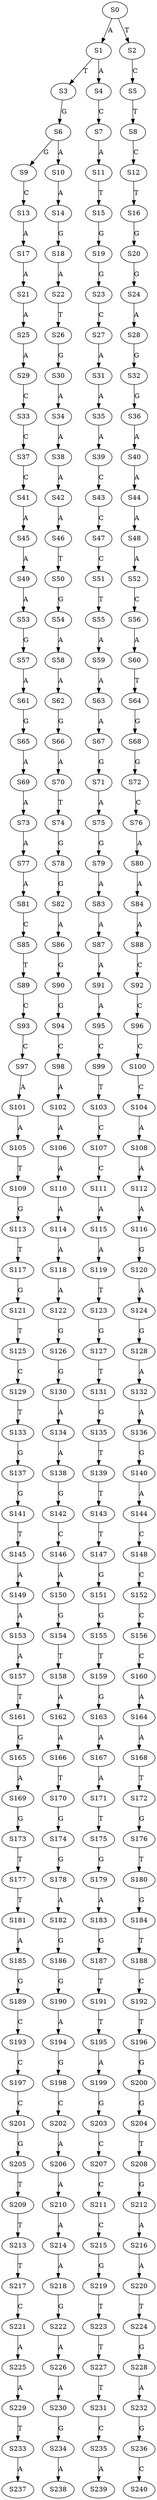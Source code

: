 strict digraph  {
	S0 -> S1 [ label = A ];
	S0 -> S2 [ label = T ];
	S1 -> S3 [ label = T ];
	S1 -> S4 [ label = A ];
	S2 -> S5 [ label = C ];
	S3 -> S6 [ label = G ];
	S4 -> S7 [ label = C ];
	S5 -> S8 [ label = T ];
	S6 -> S9 [ label = G ];
	S6 -> S10 [ label = A ];
	S7 -> S11 [ label = A ];
	S8 -> S12 [ label = C ];
	S9 -> S13 [ label = C ];
	S10 -> S14 [ label = A ];
	S11 -> S15 [ label = T ];
	S12 -> S16 [ label = T ];
	S13 -> S17 [ label = A ];
	S14 -> S18 [ label = G ];
	S15 -> S19 [ label = G ];
	S16 -> S20 [ label = G ];
	S17 -> S21 [ label = A ];
	S18 -> S22 [ label = A ];
	S19 -> S23 [ label = G ];
	S20 -> S24 [ label = G ];
	S21 -> S25 [ label = A ];
	S22 -> S26 [ label = T ];
	S23 -> S27 [ label = C ];
	S24 -> S28 [ label = A ];
	S25 -> S29 [ label = A ];
	S26 -> S30 [ label = G ];
	S27 -> S31 [ label = A ];
	S28 -> S32 [ label = G ];
	S29 -> S33 [ label = C ];
	S30 -> S34 [ label = A ];
	S31 -> S35 [ label = A ];
	S32 -> S36 [ label = G ];
	S33 -> S37 [ label = C ];
	S34 -> S38 [ label = A ];
	S35 -> S39 [ label = A ];
	S36 -> S40 [ label = A ];
	S37 -> S41 [ label = C ];
	S38 -> S42 [ label = A ];
	S39 -> S43 [ label = C ];
	S40 -> S44 [ label = A ];
	S41 -> S45 [ label = A ];
	S42 -> S46 [ label = A ];
	S43 -> S47 [ label = C ];
	S44 -> S48 [ label = A ];
	S45 -> S49 [ label = A ];
	S46 -> S50 [ label = T ];
	S47 -> S51 [ label = C ];
	S48 -> S52 [ label = A ];
	S49 -> S53 [ label = A ];
	S50 -> S54 [ label = G ];
	S51 -> S55 [ label = T ];
	S52 -> S56 [ label = C ];
	S53 -> S57 [ label = G ];
	S54 -> S58 [ label = A ];
	S55 -> S59 [ label = A ];
	S56 -> S60 [ label = A ];
	S57 -> S61 [ label = A ];
	S58 -> S62 [ label = A ];
	S59 -> S63 [ label = A ];
	S60 -> S64 [ label = T ];
	S61 -> S65 [ label = G ];
	S62 -> S66 [ label = G ];
	S63 -> S67 [ label = A ];
	S64 -> S68 [ label = G ];
	S65 -> S69 [ label = A ];
	S66 -> S70 [ label = A ];
	S67 -> S71 [ label = G ];
	S68 -> S72 [ label = G ];
	S69 -> S73 [ label = A ];
	S70 -> S74 [ label = T ];
	S71 -> S75 [ label = A ];
	S72 -> S76 [ label = C ];
	S73 -> S77 [ label = A ];
	S74 -> S78 [ label = G ];
	S75 -> S79 [ label = G ];
	S76 -> S80 [ label = A ];
	S77 -> S81 [ label = A ];
	S78 -> S82 [ label = G ];
	S79 -> S83 [ label = A ];
	S80 -> S84 [ label = A ];
	S81 -> S85 [ label = C ];
	S82 -> S86 [ label = A ];
	S83 -> S87 [ label = A ];
	S84 -> S88 [ label = A ];
	S85 -> S89 [ label = T ];
	S86 -> S90 [ label = G ];
	S87 -> S91 [ label = A ];
	S88 -> S92 [ label = C ];
	S89 -> S93 [ label = C ];
	S90 -> S94 [ label = G ];
	S91 -> S95 [ label = A ];
	S92 -> S96 [ label = C ];
	S93 -> S97 [ label = C ];
	S94 -> S98 [ label = C ];
	S95 -> S99 [ label = C ];
	S96 -> S100 [ label = C ];
	S97 -> S101 [ label = A ];
	S98 -> S102 [ label = A ];
	S99 -> S103 [ label = T ];
	S100 -> S104 [ label = C ];
	S101 -> S105 [ label = A ];
	S102 -> S106 [ label = A ];
	S103 -> S107 [ label = C ];
	S104 -> S108 [ label = A ];
	S105 -> S109 [ label = T ];
	S106 -> S110 [ label = A ];
	S107 -> S111 [ label = C ];
	S108 -> S112 [ label = A ];
	S109 -> S113 [ label = G ];
	S110 -> S114 [ label = A ];
	S111 -> S115 [ label = A ];
	S112 -> S116 [ label = A ];
	S113 -> S117 [ label = T ];
	S114 -> S118 [ label = A ];
	S115 -> S119 [ label = A ];
	S116 -> S120 [ label = G ];
	S117 -> S121 [ label = G ];
	S118 -> S122 [ label = A ];
	S119 -> S123 [ label = T ];
	S120 -> S124 [ label = A ];
	S121 -> S125 [ label = T ];
	S122 -> S126 [ label = G ];
	S123 -> S127 [ label = G ];
	S124 -> S128 [ label = G ];
	S125 -> S129 [ label = C ];
	S126 -> S130 [ label = G ];
	S127 -> S131 [ label = T ];
	S128 -> S132 [ label = A ];
	S129 -> S133 [ label = T ];
	S130 -> S134 [ label = A ];
	S131 -> S135 [ label = G ];
	S132 -> S136 [ label = A ];
	S133 -> S137 [ label = G ];
	S134 -> S138 [ label = A ];
	S135 -> S139 [ label = T ];
	S136 -> S140 [ label = G ];
	S137 -> S141 [ label = G ];
	S138 -> S142 [ label = G ];
	S139 -> S143 [ label = T ];
	S140 -> S144 [ label = A ];
	S141 -> S145 [ label = T ];
	S142 -> S146 [ label = C ];
	S143 -> S147 [ label = T ];
	S144 -> S148 [ label = C ];
	S145 -> S149 [ label = A ];
	S146 -> S150 [ label = A ];
	S147 -> S151 [ label = G ];
	S148 -> S152 [ label = C ];
	S149 -> S153 [ label = A ];
	S150 -> S154 [ label = G ];
	S151 -> S155 [ label = G ];
	S152 -> S156 [ label = C ];
	S153 -> S157 [ label = A ];
	S154 -> S158 [ label = T ];
	S155 -> S159 [ label = T ];
	S156 -> S160 [ label = C ];
	S157 -> S161 [ label = T ];
	S158 -> S162 [ label = A ];
	S159 -> S163 [ label = G ];
	S160 -> S164 [ label = A ];
	S161 -> S165 [ label = G ];
	S162 -> S166 [ label = A ];
	S163 -> S167 [ label = A ];
	S164 -> S168 [ label = A ];
	S165 -> S169 [ label = A ];
	S166 -> S170 [ label = T ];
	S167 -> S171 [ label = A ];
	S168 -> S172 [ label = T ];
	S169 -> S173 [ label = G ];
	S170 -> S174 [ label = G ];
	S171 -> S175 [ label = T ];
	S172 -> S176 [ label = G ];
	S173 -> S177 [ label = T ];
	S174 -> S178 [ label = G ];
	S175 -> S179 [ label = G ];
	S176 -> S180 [ label = T ];
	S177 -> S181 [ label = T ];
	S178 -> S182 [ label = A ];
	S179 -> S183 [ label = A ];
	S180 -> S184 [ label = G ];
	S181 -> S185 [ label = A ];
	S182 -> S186 [ label = G ];
	S183 -> S187 [ label = G ];
	S184 -> S188 [ label = T ];
	S185 -> S189 [ label = G ];
	S186 -> S190 [ label = G ];
	S187 -> S191 [ label = T ];
	S188 -> S192 [ label = C ];
	S189 -> S193 [ label = C ];
	S190 -> S194 [ label = A ];
	S191 -> S195 [ label = T ];
	S192 -> S196 [ label = T ];
	S193 -> S197 [ label = C ];
	S194 -> S198 [ label = G ];
	S195 -> S199 [ label = A ];
	S196 -> S200 [ label = G ];
	S197 -> S201 [ label = C ];
	S198 -> S202 [ label = C ];
	S199 -> S203 [ label = G ];
	S200 -> S204 [ label = G ];
	S201 -> S205 [ label = G ];
	S202 -> S206 [ label = A ];
	S203 -> S207 [ label = C ];
	S204 -> S208 [ label = T ];
	S205 -> S209 [ label = T ];
	S206 -> S210 [ label = A ];
	S207 -> S211 [ label = C ];
	S208 -> S212 [ label = G ];
	S209 -> S213 [ label = T ];
	S210 -> S214 [ label = A ];
	S211 -> S215 [ label = C ];
	S212 -> S216 [ label = A ];
	S213 -> S217 [ label = T ];
	S214 -> S218 [ label = A ];
	S215 -> S219 [ label = G ];
	S216 -> S220 [ label = A ];
	S217 -> S221 [ label = C ];
	S218 -> S222 [ label = G ];
	S219 -> S223 [ label = T ];
	S220 -> S224 [ label = T ];
	S221 -> S225 [ label = A ];
	S222 -> S226 [ label = A ];
	S223 -> S227 [ label = T ];
	S224 -> S228 [ label = G ];
	S225 -> S229 [ label = A ];
	S226 -> S230 [ label = A ];
	S227 -> S231 [ label = T ];
	S228 -> S232 [ label = A ];
	S229 -> S233 [ label = T ];
	S230 -> S234 [ label = G ];
	S231 -> S235 [ label = C ];
	S232 -> S236 [ label = G ];
	S233 -> S237 [ label = A ];
	S234 -> S238 [ label = A ];
	S235 -> S239 [ label = A ];
	S236 -> S240 [ label = C ];
}
